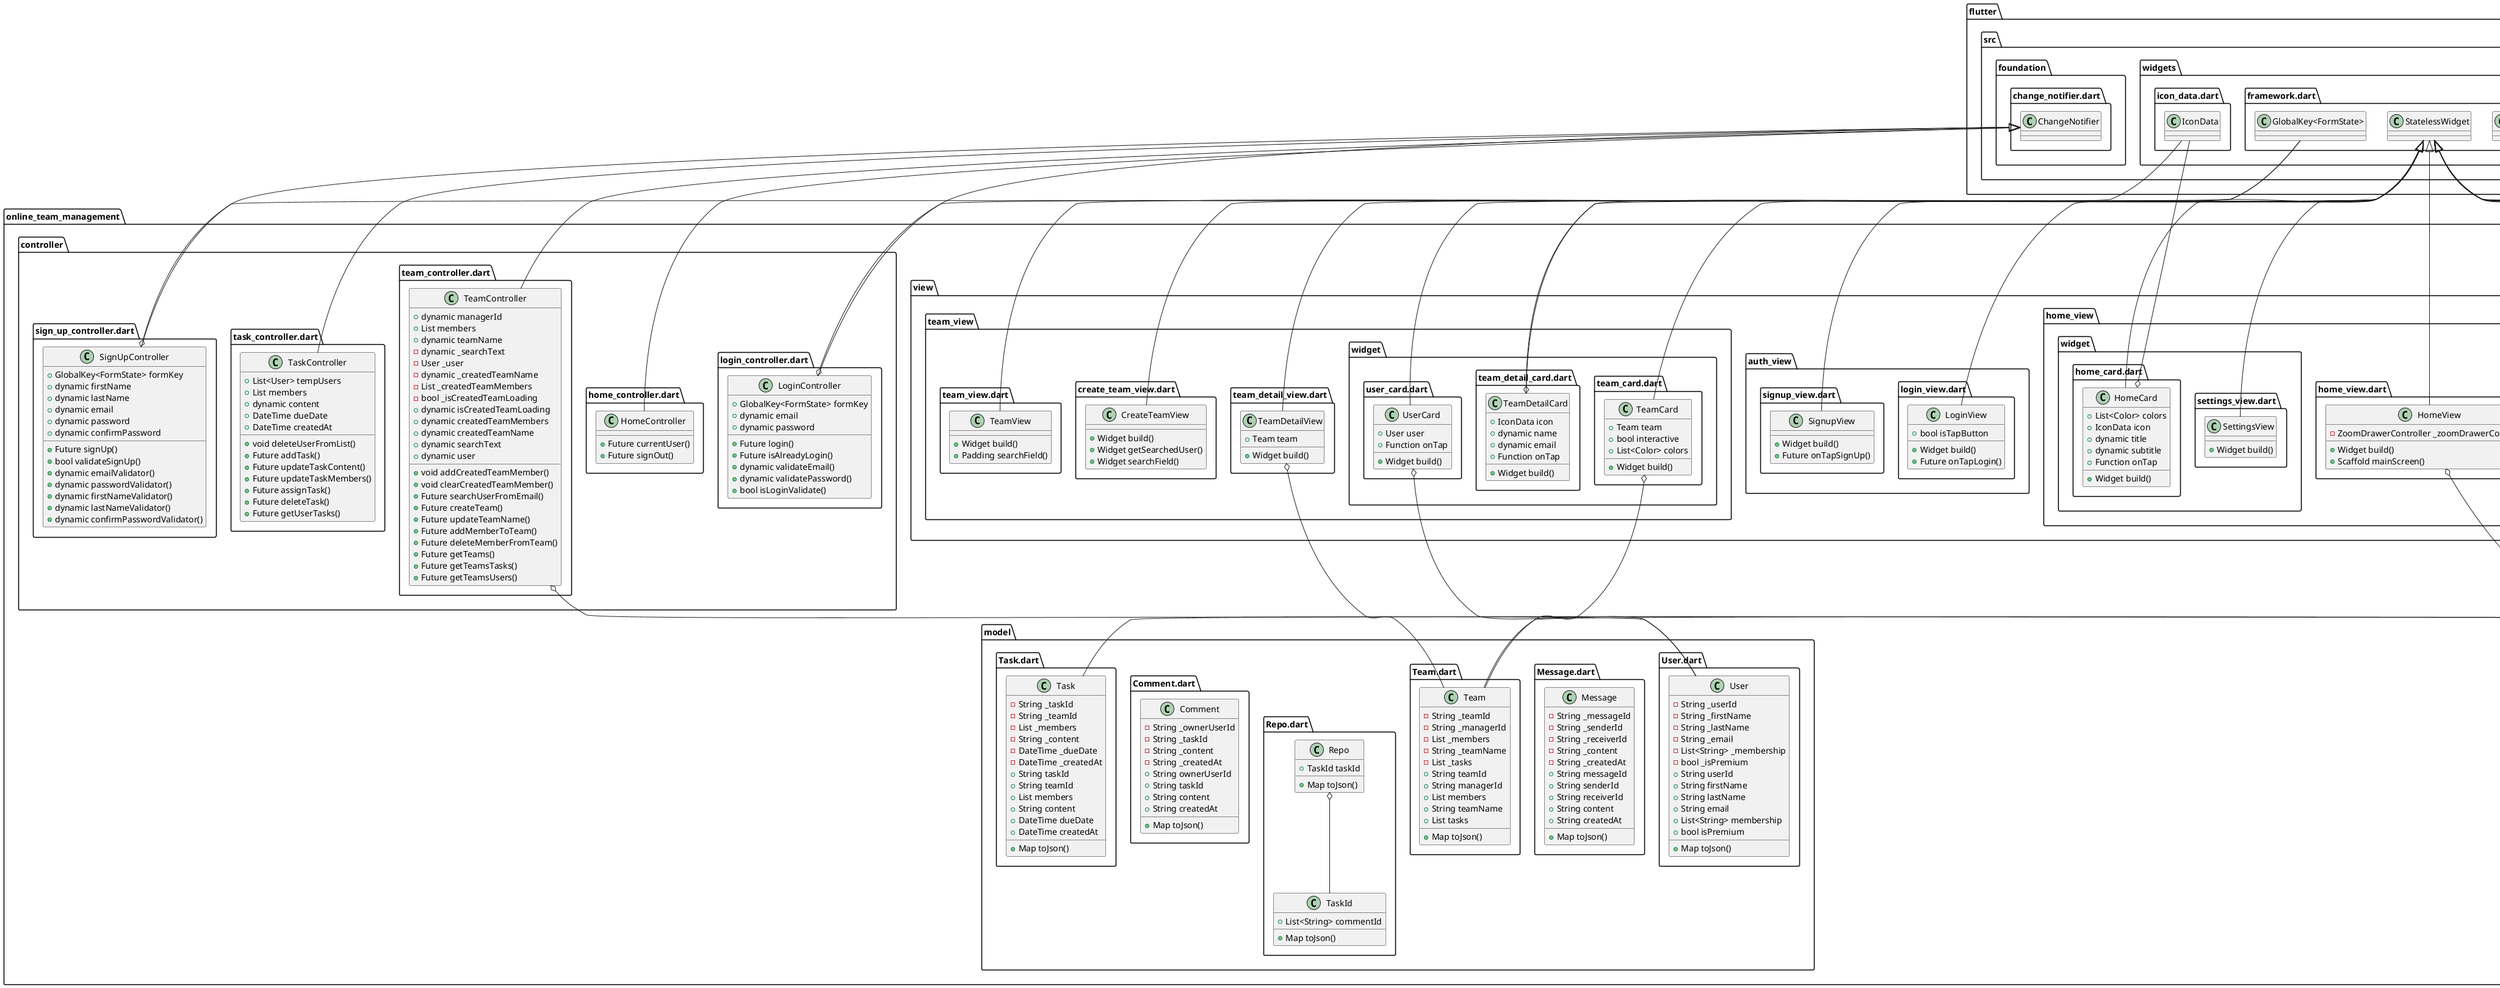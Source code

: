 @startuml
set namespaceSeparator ::

class "online_team_management::widget::transparent_route.dart::TransparentRoute" {
  +Widget Function(BuildContext) builder
  +bool opaque
  +Color barrierColor
  +dynamic barrierLabel
  +bool maintainState
  +Duration transitionDuration
  +Widget buildPage()
}

"online_team_management::widget::transparent_route.dart::TransparentRoute" o-- "flutter::src::widgets::framework.dart::Widget Function(BuildContext)"
"online_team_management::widget::transparent_route.dart::TransparentRoute" o-- "dart::ui::Color"
"flutter::src::widgets::pages.dart::PageRoute<T>" <|-- "online_team_management::widget::transparent_route.dart::TransparentRoute"

class "online_team_management::widget::fade_route.dart::FadeRoute" {
  +Widget page
}

"online_team_management::widget::fade_route.dart::FadeRoute" o-- "flutter::src::widgets::framework.dart::Widget"
"flutter::src::widgets::pages.dart::PageRouteBuilder<T>" <|-- "online_team_management::widget::fade_route.dart::FadeRoute"

class "online_team_management::widget::loading_view.dart::LoadingView" {
  +Widget build()
}

"flutter::src::widgets::framework.dart::StatelessWidget" <|-- "online_team_management::widget::loading_view.dart::LoadingView"

class "online_team_management::widget::submit_button.dart::SubmitButton" {
  +Widget child
  +Function onTap
  +List<Color> colors
  +Widget build()
}

"online_team_management::widget::submit_button.dart::SubmitButton" o-- "flutter::src::widgets::framework.dart::Widget"
"flutter::src::widgets::framework.dart::StatelessWidget" <|-- "online_team_management::widget::submit_button.dart::SubmitButton"

class "online_team_management::controller::login_controller.dart::LoginController" {
  +GlobalKey<FormState> formKey
  +dynamic email
  +dynamic password
  +Future login()
  +Future isAlreadyLogin()
  +dynamic validateEmail()
  +dynamic validatePassword()
  +bool isLoginValidate()
}

"online_team_management::controller::login_controller.dart::LoginController" o-- "flutter::src::widgets::framework.dart::GlobalKey<FormState>"
"flutter::src::foundation::change_notifier.dart::ChangeNotifier" <|-- "online_team_management::controller::login_controller.dart::LoginController"

class "online_team_management::controller::home_controller.dart::HomeController" {
  +Future currentUser()
  +Future signOut()
}

"flutter::src::foundation::change_notifier.dart::ChangeNotifier" <|-- "online_team_management::controller::home_controller.dart::HomeController"

class "online_team_management::controller::team_controller.dart::TeamController" {
  +dynamic managerId
  +List members
  +dynamic teamName
  -dynamic _searchText
  -User _user
  -dynamic _createdTeamName
  -List _createdTeamMembers
  -bool _isCreatedTeamLoading
  +dynamic isCreatedTeamLoading
  +dynamic createdTeamMembers
  +dynamic createdTeamName
  +dynamic searchText
  +dynamic user
  +void addCreatedTeamMember()
  +void clearCreatedTeamMember()
  +Future searchUserFromEmail()
  +Future createTeam()
  +Future updateTeamName()
  +Future addMemberToTeam()
  +Future deleteMemberFromTeam()
  +Future getTeams()
  +Future getTeamsTasks()
  +Future getTeamsUsers()
}

"online_team_management::controller::team_controller.dart::TeamController" o-- "online_team_management::model::User.dart::User"
"flutter::src::foundation::change_notifier.dart::ChangeNotifier" <|-- "online_team_management::controller::team_controller.dart::TeamController"

class "online_team_management::controller::task_controller.dart::TaskController" {
  +List<User> tempUsers
  +List members
  +dynamic content
  +DateTime dueDate
  +DateTime createdAt
  +void deleteUserFromList()
  +Future addTask()
  +Future updateTaskContent()
  +Future updateTaskMembers()
  +Future assignTask()
  +Future deleteTask()
  +Future getUserTasks()
}

"flutter::src::foundation::change_notifier.dart::ChangeNotifier" <|-- "online_team_management::controller::task_controller.dart::TaskController"

class "online_team_management::controller::sign_up_controller.dart::SignUpController" {
  +GlobalKey<FormState> formKey
  +dynamic firstName
  +dynamic lastName
  +dynamic email
  +dynamic password
  +dynamic confirmPassword
  +Future signUp()
  +bool validateSignUp()
  +dynamic emailValidator()
  +dynamic passwordValidator()
  +dynamic firstNameValidator()
  +dynamic lastNameValidator()
  +dynamic confirmPasswordValidator()
}

"online_team_management::controller::sign_up_controller.dart::SignUpController" o-- "flutter::src::widgets::framework.dart::GlobalKey<FormState>"
"flutter::src::foundation::change_notifier.dart::ChangeNotifier" <|-- "online_team_management::controller::sign_up_controller.dart::SignUpController"

class "online_team_management::main.dart::MyApp" {
  -Widget _errorView
  +Widget build()
  -Future _checkUserRegistered()
}

"online_team_management::main.dart::MyApp" o-- "flutter::src::widgets::framework.dart::Widget"
"flutter::src::widgets::framework.dart::StatelessWidget" <|-- "online_team_management::main.dart::MyApp"

class "online_team_management::model::Message.dart::Message" {
  -String _messageId
  -String _senderId
  -String _receiverId
  -String _content
  -String _createdAt
  +String messageId
  +String senderId
  +String receiverId
  +String content
  +String createdAt
  +Map toJson()
}

class "online_team_management::model::Team.dart::Team" {
  -String _teamId
  -String _managerId
  -List _members
  -String _teamName
  -List _tasks
  +String teamId
  +String managerId
  +List members
  +String teamName
  +List tasks
  +Map toJson()
}

class "online_team_management::model::User.dart::User" {
  -String _userId
  -String _firstName
  -String _lastName
  -String _email
  -List<String> _membership
  -bool _isPremium
  +String userId
  +String firstName
  +String lastName
  +String email
  +List<String> membership
  +bool isPremium
  +Map toJson()
}

class "online_team_management::model::Repo.dart::Repo" {
  +TaskId taskId
  +Map toJson()
}

"online_team_management::model::Repo.dart::Repo" o-- "online_team_management::model::Repo.dart::TaskId"

class "online_team_management::model::Repo.dart::TaskId" {
  +List<String> commentId
  +Map toJson()
}

class "online_team_management::model::Comment.dart::Comment" {
  -String _ownerUserId
  -String _taskId
  -String _content
  -String _createdAt
  +String ownerUserId
  +String taskId
  +String content
  +String createdAt
  +Map toJson()
}

class "online_team_management::model::Task.dart::Task" {
  -String _taskId
  -String _teamId
  -List _members
  -String _content
  -DateTime _dueDate
  -DateTime _createdAt
  +String taskId
  +String teamId
  +List members
  +String content
  +DateTime dueDate
  +DateTime createdAt
  +Map toJson()
}

class "online_team_management::view::repo_view::repo_view.dart::RepoView" {
  +Widget build()
}

"flutter::src::widgets::framework.dart::StatelessWidget" <|-- "online_team_management::view::repo_view::repo_view.dart::RepoView"

class "online_team_management::view::task_view::progress_task_detail.dart::ProgressTaskDetail" {
  +int index
  +Widget build()
  +Widget userCard()
}

"flutter::src::widgets::framework.dart::StatelessWidget" <|-- "online_team_management::view::task_view::progress_task_detail.dart::ProgressTaskDetail"

class "online_team_management::view::task_view::widget::text_field.dart::MyTextField" {
  +dynamic label
  +int maxLines
  +int minLines
  +Icon icon
  +Function onChange
  +Widget build()
}

"online_team_management::view::task_view::widget::text_field.dart::MyTextField" o-- "flutter::src::widgets::icon.dart::Icon"
"flutter::src::widgets::framework.dart::StatelessWidget" <|-- "online_team_management::view::task_view::widget::text_field.dart::MyTextField"

class "online_team_management::view::task_view::widget::task_card.dart::TaskCard" {
  +int index
  +Task task
  +List<Color> colors
  +bool isDone
  +Widget build()
  +Container cardRightArea()
}

"online_team_management::view::task_view::widget::task_card.dart::TaskCard" o-- "online_team_management::model::Task.dart::Task"
"flutter::src::widgets::framework.dart::StatelessWidget" <|-- "online_team_management::view::task_view::widget::task_card.dart::TaskCard"

class "online_team_management::view::task_view::create_task.dart::CreateTaskView" {
  +Team team
  +Widget build()
}

"online_team_management::view::task_view::create_task.dart::CreateTaskView" o-- "online_team_management::model::Team.dart::Team"
"flutter::src::widgets::framework.dart::StatelessWidget" <|-- "online_team_management::view::task_view::create_task.dart::CreateTaskView"

class "online_team_management::view::task_view::task_detail.dart::TaskDetail" {
  +int index
  +Widget build()
  +Widget userCard()
  +Widget commentCard()
  -Widget _messageTextForm()
}

"flutter::src::widgets::framework.dart::StatelessWidget" <|-- "online_team_management::view::task_view::task_detail.dart::TaskDetail"

class "online_team_management::view::task_view::task_view.dart::TaskView" {
  +Widget build()
}

"flutter::src::widgets::framework.dart::StatelessWidget" <|-- "online_team_management::view::task_view::task_view.dart::TaskView"

class "online_team_management::view::chat_view::chat_detail_view.dart::ChatDetailView" {
  +dynamic name
  +dynamic email
  +Widget build()
  -Widget _messageTextForm()
  -AppBar _appBar()
  -dynamic _sendMessageBubble()
  -dynamic _recievedMessageBubble()
  -dynamic _messageArea()
}

"flutter::src::widgets::framework.dart::StatelessWidget" <|-- "online_team_management::view::chat_view::chat_detail_view.dart::ChatDetailView"

class "online_team_management::view::chat_view::chat_view.dart::ChatView" {
  +Widget build()
  -dynamic _appBar()
  -dynamic _messageBar()
  -dynamic _navigateAndDisplaySelection()
}

"flutter::src::widgets::framework.dart::StatelessWidget" <|-- "online_team_management::view::chat_view::chat_view.dart::ChatView"

class "online_team_management::view::home_view::home_view.dart::HomeView" {
  -ZoomDrawerController _zoomDrawerController
  +Widget build()
  +Scaffold mainScreen()
}

"online_team_management::view::home_view::home_view.dart::HomeView" o-- "flutter_zoom_drawer::flutter_zoom_drawer.dart::ZoomDrawerController"
"flutter::src::widgets::framework.dart::StatelessWidget" <|-- "online_team_management::view::home_view::home_view.dart::HomeView"

class "online_team_management::view::home_view::widget::settings_view.dart::SettingsView" {
  +Widget build()
}

"flutter::src::widgets::framework.dart::StatelessWidget" <|-- "online_team_management::view::home_view::widget::settings_view.dart::SettingsView"

class "online_team_management::view::home_view::widget::home_card.dart::HomeCard" {
  +List<Color> colors
  +IconData icon
  +dynamic title
  +dynamic subtitle
  +Function onTap
  +Widget build()
}

"online_team_management::view::home_view::widget::home_card.dart::HomeCard" o-- "flutter::src::widgets::icon_data.dart::IconData"
"flutter::src::widgets::framework.dart::StatelessWidget" <|-- "online_team_management::view::home_view::widget::home_card.dart::HomeCard"

class "online_team_management::view::auth_view::login_view.dart::LoginView" {
  +bool isTapButton
  +Widget build()
  +Future onTapLogin()
}

"flutter::src::widgets::framework.dart::StatelessWidget" <|-- "online_team_management::view::auth_view::login_view.dart::LoginView"

class "online_team_management::view::auth_view::signup_view.dart::SignupView" {
  +Widget build()
  +Future onTapSignUp()
}

"flutter::src::widgets::framework.dart::StatelessWidget" <|-- "online_team_management::view::auth_view::signup_view.dart::SignupView"

class "online_team_management::view::team_view::team_detail_view.dart::TeamDetailView" {
  +Team team
  +Widget build()
}

"online_team_management::view::team_view::team_detail_view.dart::TeamDetailView" o-- "online_team_management::model::Team.dart::Team"
"flutter::src::widgets::framework.dart::StatelessWidget" <|-- "online_team_management::view::team_view::team_detail_view.dart::TeamDetailView"

class "online_team_management::view::team_view::widget::team_card.dart::TeamCard" {
  +Team team
  +bool interactive
  +List<Color> colors
  +Widget build()
}

"online_team_management::view::team_view::widget::team_card.dart::TeamCard" o-- "online_team_management::model::Team.dart::Team"
"flutter::src::widgets::framework.dart::StatelessWidget" <|-- "online_team_management::view::team_view::widget::team_card.dart::TeamCard"

class "online_team_management::view::team_view::widget::team_detail_card.dart::TeamDetailCard" {
  +IconData icon
  +dynamic name
  +dynamic email
  +Function onTap
  +Widget build()
}

"online_team_management::view::team_view::widget::team_detail_card.dart::TeamDetailCard" o-- "flutter::src::widgets::icon_data.dart::IconData"
"flutter::src::widgets::framework.dart::StatelessWidget" <|-- "online_team_management::view::team_view::widget::team_detail_card.dart::TeamDetailCard"

class "online_team_management::view::team_view::widget::user_card.dart::UserCard" {
  +User user
  +Function onTap
  +Widget build()
}

"online_team_management::view::team_view::widget::user_card.dart::UserCard" o-- "online_team_management::model::User.dart::User"
"flutter::src::widgets::framework.dart::StatelessWidget" <|-- "online_team_management::view::team_view::widget::user_card.dart::UserCard"

class "online_team_management::view::team_view::create_team_view.dart::CreateTeamView" {
  +Widget build()
  +Widget getSearchedUser()
  +Widget searchField()
}

"flutter::src::widgets::framework.dart::StatelessWidget" <|-- "online_team_management::view::team_view::create_team_view.dart::CreateTeamView"

class "online_team_management::view::team_view::team_view.dart::TeamView" {
  +Widget build()
  +Padding searchField()
}

"flutter::src::widgets::framework.dart::StatelessWidget" <|-- "online_team_management::view::team_view::team_view.dart::TeamView"

class "online_team_management::service::team_service.dart::TeamService" {
  -Firestore _firestore
  +Future createTeam()
  +Future updateTeamName()
  +Future addTaskToTeam()
  +Future searchTeam()
  +Future addMemberToTeam()
  +Future deleteMemberFromTeam()
  +Future getTeamTasks()
  +Future getTeamMembers()
}

"online_team_management::service::team_service.dart::TeamService" o-- "cloud_firestore::cloud_firestore.dart::Firestore"

class "online_team_management::service::task_service.dart::TaskService" {
  -Firestore _firestore
  +Future addTask()
  +Future updateTaskContent()
  +Future updateTaskMembers()
  +Future assignTask()
  +Future deleteTask()
  +Future checkCompletedTask()
  +Future searchTask()
  +Future getAllTask()
}

"online_team_management::service::task_service.dart::TaskService" o-- "cloud_firestore::cloud_firestore.dart::Firestore"

class "online_team_management::service::auth_service.dart::AuthService" {
  {static} +FirebaseAuth firebaseAuth
  +Future signUp()
  +Future login()
  +Future currentUser()
  +Future currentUserId()
  +Future singOut()
}

"online_team_management::service::auth_service.dart::AuthService" o-- "firebase_auth::firebase_auth.dart::FirebaseAuth"

class "online_team_management::service::user_service.dart::UserService" {
  -Firestore _firestore
  +Future saveUser()
  +Future updateUser()
  +Future searchUser()
  +Future getTeams()
  +Future getUserTasks()
  +Future searchUserFromEmail()
}

"online_team_management::service::user_service.dart::UserService" o-- "cloud_firestore::cloud_firestore.dart::Firestore"


@enduml